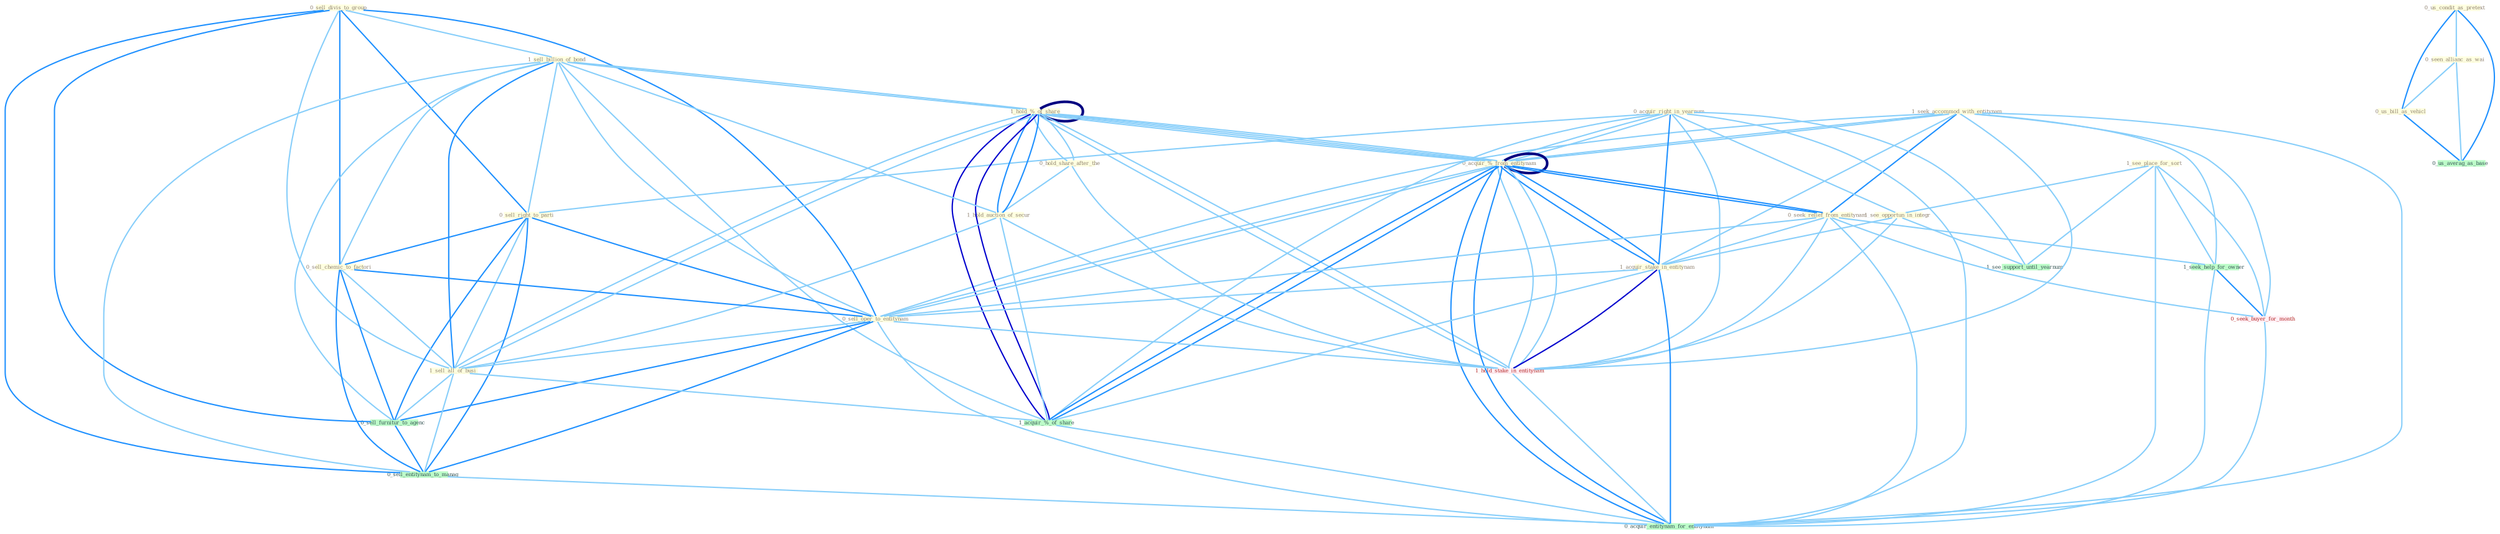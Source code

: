 Graph G{ 
    node
    [shape=polygon,style=filled,width=.5,height=.06,color="#BDFCC9",fixedsize=true,fontsize=4,
    fontcolor="#2f4f4f"];
    {node
    [color="#ffffe0", fontcolor="#8b7d6b"] "0_sell_divis_to_group " "1_see_place_for_sort " "1_seek_accommod_with_entitynam " "0_acquir_right_in_yearnum " "1_hold_%_of_share " "0_acquir_%_from_entitynam " "1_sell_billion_of_bond " "0_us_condit_as_pretext " "0_hold_share_after_the " "0_seek_relief_from_entitynam " "0_sell_right_to_parti " "0_acquir_%_from_entitynam " "1_hold_auction_of_secur " "0_seen_allianc_as_wai " "0_sell_chemic_to_factori " "0_us_bill_as_vehicl " "1_see_opportun_in_integr " "1_acquir_stake_in_entitynam " "0_sell_oper_to_entitynam " "1_sell_all_of_busi "}
{node [color="#fff0f5", fontcolor="#b22222"] "1_hold_stake_in_entitynam " "0_seek_buyer_for_month "}
edge [color="#B0E2FF"];

	"0_sell_divis_to_group " -- "1_sell_billion_of_bond " [w="1", color="#87cefa" ];
	"0_sell_divis_to_group " -- "0_sell_right_to_parti " [w="2", color="#1e90ff" , len=0.8];
	"0_sell_divis_to_group " -- "0_sell_chemic_to_factori " [w="2", color="#1e90ff" , len=0.8];
	"0_sell_divis_to_group " -- "0_sell_oper_to_entitynam " [w="2", color="#1e90ff" , len=0.8];
	"0_sell_divis_to_group " -- "1_sell_all_of_busi " [w="1", color="#87cefa" ];
	"0_sell_divis_to_group " -- "0_sell_furnitur_to_agenc " [w="2", color="#1e90ff" , len=0.8];
	"0_sell_divis_to_group " -- "0_sell_entitynam_to_manag " [w="2", color="#1e90ff" , len=0.8];
	"1_see_place_for_sort " -- "1_see_opportun_in_integr " [w="1", color="#87cefa" ];
	"1_see_place_for_sort " -- "1_seek_help_for_owner " [w="1", color="#87cefa" ];
	"1_see_place_for_sort " -- "0_seek_buyer_for_month " [w="1", color="#87cefa" ];
	"1_see_place_for_sort " -- "1_see_support_until_yearnum " [w="1", color="#87cefa" ];
	"1_see_place_for_sort " -- "0_acquir_entitynam_for_entitynam " [w="1", color="#87cefa" ];
	"1_seek_accommod_with_entitynam " -- "0_acquir_%_from_entitynam " [w="1", color="#87cefa" ];
	"1_seek_accommod_with_entitynam " -- "0_seek_relief_from_entitynam " [w="2", color="#1e90ff" , len=0.8];
	"1_seek_accommod_with_entitynam " -- "0_acquir_%_from_entitynam " [w="1", color="#87cefa" ];
	"1_seek_accommod_with_entitynam " -- "1_acquir_stake_in_entitynam " [w="1", color="#87cefa" ];
	"1_seek_accommod_with_entitynam " -- "0_sell_oper_to_entitynam " [w="1", color="#87cefa" ];
	"1_seek_accommod_with_entitynam " -- "1_hold_stake_in_entitynam " [w="1", color="#87cefa" ];
	"1_seek_accommod_with_entitynam " -- "1_seek_help_for_owner " [w="1", color="#87cefa" ];
	"1_seek_accommod_with_entitynam " -- "0_seek_buyer_for_month " [w="1", color="#87cefa" ];
	"1_seek_accommod_with_entitynam " -- "0_acquir_entitynam_for_entitynam " [w="1", color="#87cefa" ];
	"0_acquir_right_in_yearnum " -- "0_acquir_%_from_entitynam " [w="1", color="#87cefa" ];
	"0_acquir_right_in_yearnum " -- "0_sell_right_to_parti " [w="1", color="#87cefa" ];
	"0_acquir_right_in_yearnum " -- "0_acquir_%_from_entitynam " [w="1", color="#87cefa" ];
	"0_acquir_right_in_yearnum " -- "1_see_opportun_in_integr " [w="1", color="#87cefa" ];
	"0_acquir_right_in_yearnum " -- "1_acquir_stake_in_entitynam " [w="2", color="#1e90ff" , len=0.8];
	"0_acquir_right_in_yearnum " -- "1_hold_stake_in_entitynam " [w="1", color="#87cefa" ];
	"0_acquir_right_in_yearnum " -- "1_acquir_%_of_share " [w="1", color="#87cefa" ];
	"0_acquir_right_in_yearnum " -- "1_see_support_until_yearnum " [w="1", color="#87cefa" ];
	"0_acquir_right_in_yearnum " -- "0_acquir_entitynam_for_entitynam " [w="1", color="#87cefa" ];
	"1_hold_%_of_share " -- "0_acquir_%_from_entitynam " [w="1", color="#87cefa" ];
	"1_hold_%_of_share " -- "1_sell_billion_of_bond " [w="1", color="#87cefa" ];
	"1_hold_%_of_share " -- "0_hold_share_after_the " [w="1", color="#87cefa" ];
	"1_hold_%_of_share " -- "0_acquir_%_from_entitynam " [w="1", color="#87cefa" ];
	"1_hold_%_of_share " -- "1_hold_auction_of_secur " [w="2", color="#1e90ff" , len=0.8];
	"1_hold_%_of_share " -- "1_sell_all_of_busi " [w="1", color="#87cefa" ];
	"1_hold_%_of_share " -- "1_hold_%_of_share " [w="4", style=bold, color="#000080", len=0.4];
	"1_hold_%_of_share " -- "1_hold_stake_in_entitynam " [w="1", color="#87cefa" ];
	"1_hold_%_of_share " -- "1_acquir_%_of_share " [w="3", color="#0000cd" , len=0.6];
	"0_acquir_%_from_entitynam " -- "0_seek_relief_from_entitynam " [w="2", color="#1e90ff" , len=0.8];
	"0_acquir_%_from_entitynam " -- "0_acquir_%_from_entitynam " [w="4", style=bold, color="#000080", len=0.4];
	"0_acquir_%_from_entitynam " -- "1_acquir_stake_in_entitynam " [w="2", color="#1e90ff" , len=0.8];
	"0_acquir_%_from_entitynam " -- "0_sell_oper_to_entitynam " [w="1", color="#87cefa" ];
	"0_acquir_%_from_entitynam " -- "1_hold_%_of_share " [w="1", color="#87cefa" ];
	"0_acquir_%_from_entitynam " -- "1_hold_stake_in_entitynam " [w="1", color="#87cefa" ];
	"0_acquir_%_from_entitynam " -- "1_acquir_%_of_share " [w="2", color="#1e90ff" , len=0.8];
	"0_acquir_%_from_entitynam " -- "0_acquir_entitynam_for_entitynam " [w="2", color="#1e90ff" , len=0.8];
	"1_sell_billion_of_bond " -- "0_sell_right_to_parti " [w="1", color="#87cefa" ];
	"1_sell_billion_of_bond " -- "1_hold_auction_of_secur " [w="1", color="#87cefa" ];
	"1_sell_billion_of_bond " -- "0_sell_chemic_to_factori " [w="1", color="#87cefa" ];
	"1_sell_billion_of_bond " -- "0_sell_oper_to_entitynam " [w="1", color="#87cefa" ];
	"1_sell_billion_of_bond " -- "1_sell_all_of_busi " [w="2", color="#1e90ff" , len=0.8];
	"1_sell_billion_of_bond " -- "1_hold_%_of_share " [w="1", color="#87cefa" ];
	"1_sell_billion_of_bond " -- "1_acquir_%_of_share " [w="1", color="#87cefa" ];
	"1_sell_billion_of_bond " -- "0_sell_furnitur_to_agenc " [w="1", color="#87cefa" ];
	"1_sell_billion_of_bond " -- "0_sell_entitynam_to_manag " [w="1", color="#87cefa" ];
	"0_us_condit_as_pretext " -- "0_seen_allianc_as_wai " [w="1", color="#87cefa" ];
	"0_us_condit_as_pretext " -- "0_us_bill_as_vehicl " [w="2", color="#1e90ff" , len=0.8];
	"0_us_condit_as_pretext " -- "0_us_averag_as_base " [w="2", color="#1e90ff" , len=0.8];
	"0_hold_share_after_the " -- "1_hold_auction_of_secur " [w="1", color="#87cefa" ];
	"0_hold_share_after_the " -- "1_hold_%_of_share " [w="1", color="#87cefa" ];
	"0_hold_share_after_the " -- "1_hold_stake_in_entitynam " [w="1", color="#87cefa" ];
	"0_seek_relief_from_entitynam " -- "0_acquir_%_from_entitynam " [w="2", color="#1e90ff" , len=0.8];
	"0_seek_relief_from_entitynam " -- "1_acquir_stake_in_entitynam " [w="1", color="#87cefa" ];
	"0_seek_relief_from_entitynam " -- "0_sell_oper_to_entitynam " [w="1", color="#87cefa" ];
	"0_seek_relief_from_entitynam " -- "1_hold_stake_in_entitynam " [w="1", color="#87cefa" ];
	"0_seek_relief_from_entitynam " -- "1_seek_help_for_owner " [w="1", color="#87cefa" ];
	"0_seek_relief_from_entitynam " -- "0_seek_buyer_for_month " [w="1", color="#87cefa" ];
	"0_seek_relief_from_entitynam " -- "0_acquir_entitynam_for_entitynam " [w="1", color="#87cefa" ];
	"0_sell_right_to_parti " -- "0_sell_chemic_to_factori " [w="2", color="#1e90ff" , len=0.8];
	"0_sell_right_to_parti " -- "0_sell_oper_to_entitynam " [w="2", color="#1e90ff" , len=0.8];
	"0_sell_right_to_parti " -- "1_sell_all_of_busi " [w="1", color="#87cefa" ];
	"0_sell_right_to_parti " -- "0_sell_furnitur_to_agenc " [w="2", color="#1e90ff" , len=0.8];
	"0_sell_right_to_parti " -- "0_sell_entitynam_to_manag " [w="2", color="#1e90ff" , len=0.8];
	"0_acquir_%_from_entitynam " -- "1_acquir_stake_in_entitynam " [w="2", color="#1e90ff" , len=0.8];
	"0_acquir_%_from_entitynam " -- "0_sell_oper_to_entitynam " [w="1", color="#87cefa" ];
	"0_acquir_%_from_entitynam " -- "1_hold_%_of_share " [w="1", color="#87cefa" ];
	"0_acquir_%_from_entitynam " -- "1_hold_stake_in_entitynam " [w="1", color="#87cefa" ];
	"0_acquir_%_from_entitynam " -- "1_acquir_%_of_share " [w="2", color="#1e90ff" , len=0.8];
	"0_acquir_%_from_entitynam " -- "0_acquir_entitynam_for_entitynam " [w="2", color="#1e90ff" , len=0.8];
	"1_hold_auction_of_secur " -- "1_sell_all_of_busi " [w="1", color="#87cefa" ];
	"1_hold_auction_of_secur " -- "1_hold_%_of_share " [w="2", color="#1e90ff" , len=0.8];
	"1_hold_auction_of_secur " -- "1_hold_stake_in_entitynam " [w="1", color="#87cefa" ];
	"1_hold_auction_of_secur " -- "1_acquir_%_of_share " [w="1", color="#87cefa" ];
	"0_seen_allianc_as_wai " -- "0_us_bill_as_vehicl " [w="1", color="#87cefa" ];
	"0_seen_allianc_as_wai " -- "0_us_averag_as_base " [w="1", color="#87cefa" ];
	"0_sell_chemic_to_factori " -- "0_sell_oper_to_entitynam " [w="2", color="#1e90ff" , len=0.8];
	"0_sell_chemic_to_factori " -- "1_sell_all_of_busi " [w="1", color="#87cefa" ];
	"0_sell_chemic_to_factori " -- "0_sell_furnitur_to_agenc " [w="2", color="#1e90ff" , len=0.8];
	"0_sell_chemic_to_factori " -- "0_sell_entitynam_to_manag " [w="2", color="#1e90ff" , len=0.8];
	"0_us_bill_as_vehicl " -- "0_us_averag_as_base " [w="2", color="#1e90ff" , len=0.8];
	"1_see_opportun_in_integr " -- "1_acquir_stake_in_entitynam " [w="1", color="#87cefa" ];
	"1_see_opportun_in_integr " -- "1_hold_stake_in_entitynam " [w="1", color="#87cefa" ];
	"1_see_opportun_in_integr " -- "1_see_support_until_yearnum " [w="1", color="#87cefa" ];
	"1_acquir_stake_in_entitynam " -- "0_sell_oper_to_entitynam " [w="1", color="#87cefa" ];
	"1_acquir_stake_in_entitynam " -- "1_hold_stake_in_entitynam " [w="3", color="#0000cd" , len=0.6];
	"1_acquir_stake_in_entitynam " -- "1_acquir_%_of_share " [w="1", color="#87cefa" ];
	"1_acquir_stake_in_entitynam " -- "0_acquir_entitynam_for_entitynam " [w="2", color="#1e90ff" , len=0.8];
	"0_sell_oper_to_entitynam " -- "1_sell_all_of_busi " [w="1", color="#87cefa" ];
	"0_sell_oper_to_entitynam " -- "1_hold_stake_in_entitynam " [w="1", color="#87cefa" ];
	"0_sell_oper_to_entitynam " -- "0_sell_furnitur_to_agenc " [w="2", color="#1e90ff" , len=0.8];
	"0_sell_oper_to_entitynam " -- "0_sell_entitynam_to_manag " [w="2", color="#1e90ff" , len=0.8];
	"0_sell_oper_to_entitynam " -- "0_acquir_entitynam_for_entitynam " [w="1", color="#87cefa" ];
	"1_sell_all_of_busi " -- "1_hold_%_of_share " [w="1", color="#87cefa" ];
	"1_sell_all_of_busi " -- "1_acquir_%_of_share " [w="1", color="#87cefa" ];
	"1_sell_all_of_busi " -- "0_sell_furnitur_to_agenc " [w="1", color="#87cefa" ];
	"1_sell_all_of_busi " -- "0_sell_entitynam_to_manag " [w="1", color="#87cefa" ];
	"1_hold_%_of_share " -- "1_hold_stake_in_entitynam " [w="1", color="#87cefa" ];
	"1_hold_%_of_share " -- "1_acquir_%_of_share " [w="3", color="#0000cd" , len=0.6];
	"1_hold_stake_in_entitynam " -- "0_acquir_entitynam_for_entitynam " [w="1", color="#87cefa" ];
	"1_seek_help_for_owner " -- "0_seek_buyer_for_month " [w="2", color="#1e90ff" , len=0.8];
	"1_seek_help_for_owner " -- "0_acquir_entitynam_for_entitynam " [w="1", color="#87cefa" ];
	"0_seek_buyer_for_month " -- "0_acquir_entitynam_for_entitynam " [w="1", color="#87cefa" ];
	"1_acquir_%_of_share " -- "0_acquir_entitynam_for_entitynam " [w="1", color="#87cefa" ];
	"0_sell_furnitur_to_agenc " -- "0_sell_entitynam_to_manag " [w="2", color="#1e90ff" , len=0.8];
	"0_sell_entitynam_to_manag " -- "0_acquir_entitynam_for_entitynam " [w="1", color="#87cefa" ];
}